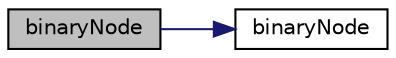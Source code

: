 digraph "binaryNode"
{
  bgcolor="transparent";
  edge [fontname="Helvetica",fontsize="10",labelfontname="Helvetica",labelfontsize="10"];
  node [fontname="Helvetica",fontsize="10",shape=record];
  rankdir="LR";
  Node3 [label="binaryNode",height=0.2,width=0.4,color="black", fillcolor="grey75", style="filled", fontcolor="black"];
  Node3 -> Node4 [color="midnightblue",fontsize="10",style="solid",fontname="Helvetica"];
  Node4 [label="binaryNode",height=0.2,width=0.4,color="black",URL="$a31117.html#a480019ebf8769f87c8cbbaf2c83a4fb8",tooltip="Construct null. "];
}
